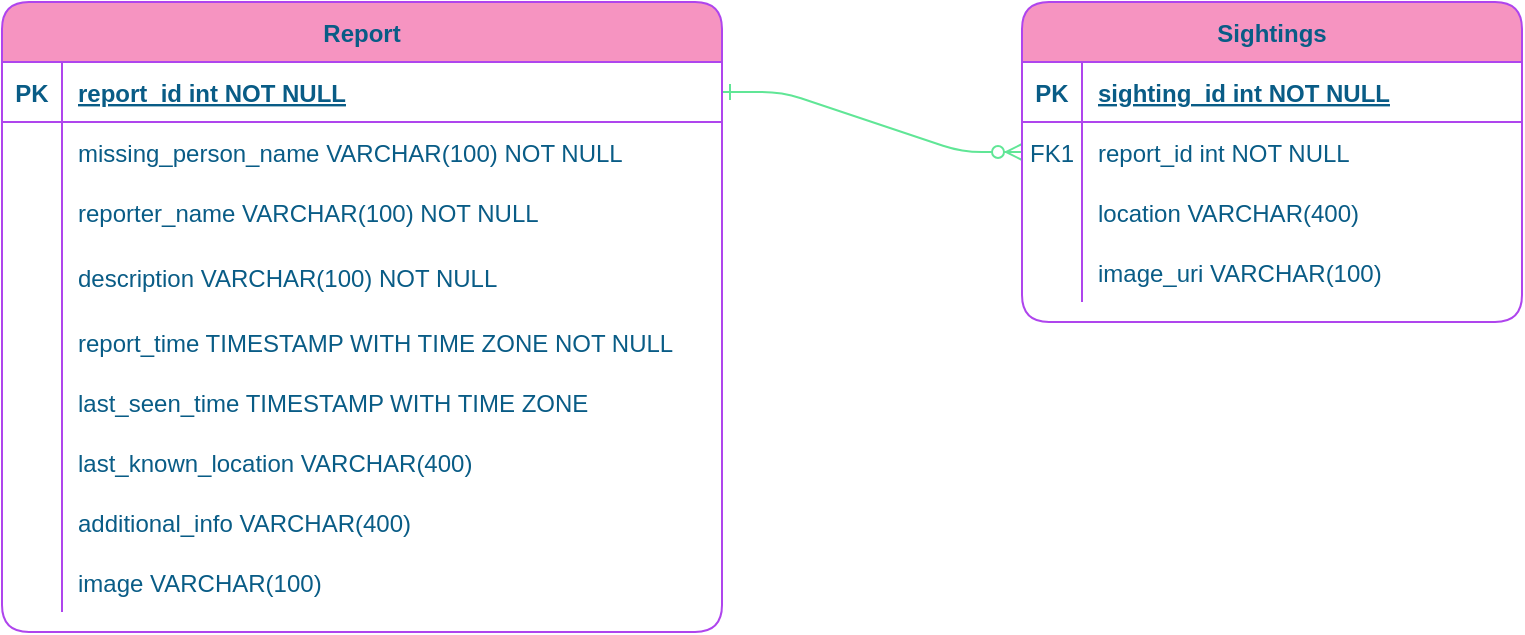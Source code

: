 <mxfile version="14.9.4" type="device"><diagram id="R2lEEEUBdFMjLlhIrx00" name="Page-1"><mxGraphModel dx="1422" dy="794" grid="1" gridSize="10" guides="1" tooltips="1" connect="1" arrows="1" fold="1" page="1" pageScale="1" pageWidth="850" pageHeight="1100" background="none" math="0" shadow="0" extFonts="Permanent Marker^https://fonts.googleapis.com/css?family=Permanent+Marker"><root><mxCell id="0"/><mxCell id="1" parent="0"/><mxCell id="C-vyLk0tnHw3VtMMgP7b-1" value="" style="edgeStyle=entityRelationEdgeStyle;endArrow=ERzeroToMany;startArrow=ERone;endFill=1;startFill=0;strokeColor=#60E696;fontColor=#095C86;" parent="1" source="C-vyLk0tnHw3VtMMgP7b-24" target="C-vyLk0tnHw3VtMMgP7b-6" edge="1"><mxGeometry width="100" height="100" relative="1" as="geometry"><mxPoint x="300" y="720" as="sourcePoint"/><mxPoint x="400" y="620" as="targetPoint"/></mxGeometry></mxCell><mxCell id="C-vyLk0tnHw3VtMMgP7b-2" value="Sightings" style="shape=table;startSize=30;container=1;collapsible=1;childLayout=tableLayout;fixedRows=1;rowLines=0;fontStyle=1;align=center;resizeLast=1;rounded=1;fillColor=#F694C1;strokeColor=#AF45ED;fontColor=#095C86;" parent="1" vertex="1"><mxGeometry x="550" y="40" width="250" height="160" as="geometry"/></mxCell><mxCell id="C-vyLk0tnHw3VtMMgP7b-3" value="" style="shape=partialRectangle;collapsible=0;dropTarget=0;pointerEvents=0;fillColor=none;points=[[0,0.5],[1,0.5]];portConstraint=eastwest;top=0;left=0;right=0;bottom=1;rounded=1;strokeColor=#AF45ED;fontColor=#095C86;" parent="C-vyLk0tnHw3VtMMgP7b-2" vertex="1"><mxGeometry y="30" width="250" height="30" as="geometry"/></mxCell><mxCell id="C-vyLk0tnHw3VtMMgP7b-4" value="PK" style="shape=partialRectangle;overflow=hidden;connectable=0;fillColor=none;top=0;left=0;bottom=0;right=0;fontStyle=1;rounded=1;strokeColor=#AF45ED;fontColor=#095C86;" parent="C-vyLk0tnHw3VtMMgP7b-3" vertex="1"><mxGeometry width="30" height="30" as="geometry"/></mxCell><mxCell id="C-vyLk0tnHw3VtMMgP7b-5" value="sighting_id int NOT NULL " style="shape=partialRectangle;overflow=hidden;connectable=0;fillColor=none;top=0;left=0;bottom=0;right=0;align=left;spacingLeft=6;fontStyle=5;rounded=1;strokeColor=#AF45ED;fontColor=#095C86;" parent="C-vyLk0tnHw3VtMMgP7b-3" vertex="1"><mxGeometry x="30" width="220" height="30" as="geometry"/></mxCell><mxCell id="C-vyLk0tnHw3VtMMgP7b-6" value="" style="shape=partialRectangle;collapsible=0;dropTarget=0;pointerEvents=0;fillColor=none;points=[[0,0.5],[1,0.5]];portConstraint=eastwest;top=0;left=0;right=0;bottom=0;rounded=1;strokeColor=#AF45ED;fontColor=#095C86;" parent="C-vyLk0tnHw3VtMMgP7b-2" vertex="1"><mxGeometry y="60" width="250" height="30" as="geometry"/></mxCell><mxCell id="C-vyLk0tnHw3VtMMgP7b-7" value="FK1" style="shape=partialRectangle;overflow=hidden;connectable=0;fillColor=none;top=0;left=0;bottom=0;right=0;rounded=1;strokeColor=#AF45ED;fontColor=#095C86;" parent="C-vyLk0tnHw3VtMMgP7b-6" vertex="1"><mxGeometry width="30" height="30" as="geometry"/></mxCell><mxCell id="C-vyLk0tnHw3VtMMgP7b-8" value="report_id int NOT NULL" style="shape=partialRectangle;overflow=hidden;connectable=0;fillColor=none;top=0;left=0;bottom=0;right=0;align=left;spacingLeft=6;rounded=1;strokeColor=#AF45ED;fontColor=#095C86;" parent="C-vyLk0tnHw3VtMMgP7b-6" vertex="1"><mxGeometry x="30" width="220" height="30" as="geometry"/></mxCell><mxCell id="G1tDuoTpZMEKDBW2u4KV-44" value="" style="shape=partialRectangle;collapsible=0;dropTarget=0;pointerEvents=0;fillColor=none;top=0;left=0;bottom=0;right=0;points=[[0,0.5],[1,0.5]];portConstraint=eastwest;rounded=1;strokeColor=#AF45ED;fontColor=#095C86;" vertex="1" parent="C-vyLk0tnHw3VtMMgP7b-2"><mxGeometry y="90" width="250" height="30" as="geometry"/></mxCell><mxCell id="G1tDuoTpZMEKDBW2u4KV-45" value="" style="shape=partialRectangle;connectable=0;fillColor=none;top=0;left=0;bottom=0;right=0;fontStyle=0;overflow=hidden;rounded=1;strokeColor=#AF45ED;fontColor=#095C86;" vertex="1" parent="G1tDuoTpZMEKDBW2u4KV-44"><mxGeometry width="30" height="30" as="geometry"/></mxCell><mxCell id="G1tDuoTpZMEKDBW2u4KV-46" value="location VARCHAR(400)" style="shape=partialRectangle;connectable=0;fillColor=none;top=0;left=0;bottom=0;right=0;align=left;spacingLeft=6;fontStyle=0;overflow=hidden;rounded=1;strokeColor=#AF45ED;fontColor=#095C86;" vertex="1" parent="G1tDuoTpZMEKDBW2u4KV-44"><mxGeometry x="30" width="220" height="30" as="geometry"/></mxCell><mxCell id="C-vyLk0tnHw3VtMMgP7b-9" value="" style="shape=partialRectangle;collapsible=0;dropTarget=0;pointerEvents=0;fillColor=none;points=[[0,0.5],[1,0.5]];portConstraint=eastwest;top=0;left=0;right=0;bottom=0;rounded=1;strokeColor=#AF45ED;fontColor=#095C86;" parent="C-vyLk0tnHw3VtMMgP7b-2" vertex="1"><mxGeometry y="120" width="250" height="30" as="geometry"/></mxCell><mxCell id="C-vyLk0tnHw3VtMMgP7b-10" value="" style="shape=partialRectangle;overflow=hidden;connectable=0;fillColor=none;top=0;left=0;bottom=0;right=0;rounded=1;strokeColor=#AF45ED;fontColor=#095C86;" parent="C-vyLk0tnHw3VtMMgP7b-9" vertex="1"><mxGeometry width="30" height="30" as="geometry"/></mxCell><mxCell id="C-vyLk0tnHw3VtMMgP7b-11" value="image_uri VARCHAR(100)" style="shape=partialRectangle;overflow=hidden;connectable=0;fillColor=none;top=0;left=0;bottom=0;right=0;align=left;spacingLeft=6;rounded=1;strokeColor=#AF45ED;fontColor=#095C86;" parent="C-vyLk0tnHw3VtMMgP7b-9" vertex="1"><mxGeometry x="30" width="220" height="30" as="geometry"/></mxCell><mxCell id="C-vyLk0tnHw3VtMMgP7b-23" value="Report" style="shape=table;startSize=30;container=1;collapsible=1;childLayout=tableLayout;fixedRows=1;rowLines=0;fontStyle=1;align=center;resizeLast=1;rounded=1;fillColor=#F694C1;strokeColor=#AF45ED;fontColor=#095C86;" parent="1" vertex="1"><mxGeometry x="40" y="40" width="360" height="315" as="geometry"><mxRectangle x="80" y="135" width="70" height="30" as="alternateBounds"/></mxGeometry></mxCell><mxCell id="C-vyLk0tnHw3VtMMgP7b-24" value="" style="shape=partialRectangle;collapsible=0;dropTarget=0;pointerEvents=0;fillColor=none;points=[[0,0.5],[1,0.5]];portConstraint=eastwest;top=0;left=0;right=0;bottom=1;rounded=1;strokeColor=#AF45ED;fontColor=#095C86;" parent="C-vyLk0tnHw3VtMMgP7b-23" vertex="1"><mxGeometry y="30" width="360" height="30" as="geometry"/></mxCell><mxCell id="C-vyLk0tnHw3VtMMgP7b-25" value="PK" style="shape=partialRectangle;overflow=hidden;connectable=0;fillColor=none;top=0;left=0;bottom=0;right=0;fontStyle=1;rounded=1;strokeColor=#AF45ED;fontColor=#095C86;" parent="C-vyLk0tnHw3VtMMgP7b-24" vertex="1"><mxGeometry width="30" height="30" as="geometry"/></mxCell><mxCell id="C-vyLk0tnHw3VtMMgP7b-26" value="report_id int NOT NULL " style="shape=partialRectangle;overflow=hidden;connectable=0;fillColor=none;top=0;left=0;bottom=0;right=0;align=left;spacingLeft=6;fontStyle=5;rounded=1;strokeColor=#AF45ED;fontColor=#095C86;" parent="C-vyLk0tnHw3VtMMgP7b-24" vertex="1"><mxGeometry x="30" width="330" height="30" as="geometry"/></mxCell><mxCell id="C-vyLk0tnHw3VtMMgP7b-27" value="" style="shape=partialRectangle;collapsible=0;dropTarget=0;pointerEvents=0;fillColor=none;points=[[0,0.5],[1,0.5]];portConstraint=eastwest;top=0;left=0;right=0;bottom=0;rounded=1;strokeColor=#AF45ED;fontColor=#095C86;" parent="C-vyLk0tnHw3VtMMgP7b-23" vertex="1"><mxGeometry y="60" width="360" height="30" as="geometry"/></mxCell><mxCell id="C-vyLk0tnHw3VtMMgP7b-28" value="" style="shape=partialRectangle;overflow=hidden;connectable=0;fillColor=none;top=0;left=0;bottom=0;right=0;rounded=1;strokeColor=#AF45ED;fontColor=#095C86;" parent="C-vyLk0tnHw3VtMMgP7b-27" vertex="1"><mxGeometry width="30" height="30" as="geometry"/></mxCell><mxCell id="C-vyLk0tnHw3VtMMgP7b-29" value="missing_person_name VARCHAR(100) NOT NULL" style="shape=partialRectangle;overflow=hidden;connectable=0;fillColor=none;top=0;left=0;bottom=0;right=0;align=left;spacingLeft=6;rounded=1;strokeColor=#AF45ED;fontColor=#095C86;" parent="C-vyLk0tnHw3VtMMgP7b-27" vertex="1"><mxGeometry x="30" width="330" height="30" as="geometry"/></mxCell><mxCell id="G1tDuoTpZMEKDBW2u4KV-16" value="" style="shape=partialRectangle;collapsible=0;dropTarget=0;pointerEvents=0;fillColor=none;top=0;left=0;bottom=0;right=0;points=[[0,0.5],[1,0.5]];portConstraint=eastwest;fontFamily=Verdana;rounded=1;strokeColor=#AF45ED;fontColor=#095C86;" vertex="1" parent="C-vyLk0tnHw3VtMMgP7b-23"><mxGeometry y="90" width="360" height="30" as="geometry"/></mxCell><mxCell id="G1tDuoTpZMEKDBW2u4KV-17" value="" style="shape=partialRectangle;connectable=0;fillColor=none;top=0;left=0;bottom=0;right=0;fontStyle=0;overflow=hidden;rounded=1;strokeColor=#AF45ED;fontColor=#095C86;" vertex="1" parent="G1tDuoTpZMEKDBW2u4KV-16"><mxGeometry width="30" height="30" as="geometry"/></mxCell><mxCell id="G1tDuoTpZMEKDBW2u4KV-18" value="reporter_name VARCHAR(100) NOT NULL" style="shape=partialRectangle;connectable=0;fillColor=none;top=0;left=0;bottom=0;right=0;align=left;spacingLeft=6;fontStyle=0;overflow=hidden;rounded=1;strokeColor=#AF45ED;fontColor=#095C86;" vertex="1" parent="G1tDuoTpZMEKDBW2u4KV-16"><mxGeometry x="30" width="330" height="30" as="geometry"/></mxCell><mxCell id="G1tDuoTpZMEKDBW2u4KV-20" value="" style="shape=partialRectangle;collapsible=0;dropTarget=0;pointerEvents=0;fillColor=none;top=0;left=0;bottom=0;right=0;points=[[0,0.5],[1,0.5]];portConstraint=eastwest;rounded=1;strokeColor=#AF45ED;fontColor=#095C86;" vertex="1" parent="C-vyLk0tnHw3VtMMgP7b-23"><mxGeometry y="120" width="360" height="35" as="geometry"/></mxCell><mxCell id="G1tDuoTpZMEKDBW2u4KV-21" value="" style="shape=partialRectangle;connectable=0;fillColor=none;top=0;left=0;bottom=0;right=0;fontStyle=0;overflow=hidden;rounded=1;strokeColor=#AF45ED;fontColor=#095C86;" vertex="1" parent="G1tDuoTpZMEKDBW2u4KV-20"><mxGeometry width="30" height="35" as="geometry"/></mxCell><mxCell id="G1tDuoTpZMEKDBW2u4KV-22" value="description VARCHAR(100) NOT NULL" style="shape=partialRectangle;connectable=0;fillColor=none;top=0;left=0;bottom=0;right=0;align=left;spacingLeft=6;fontStyle=0;overflow=hidden;rounded=1;strokeColor=#AF45ED;fontColor=#095C86;" vertex="1" parent="G1tDuoTpZMEKDBW2u4KV-20"><mxGeometry x="30" width="330" height="35" as="geometry"/></mxCell><mxCell id="G1tDuoTpZMEKDBW2u4KV-24" value="" style="shape=partialRectangle;collapsible=0;dropTarget=0;pointerEvents=0;fillColor=none;top=0;left=0;bottom=0;right=0;points=[[0,0.5],[1,0.5]];portConstraint=eastwest;rounded=1;strokeColor=#AF45ED;fontColor=#095C86;" vertex="1" parent="C-vyLk0tnHw3VtMMgP7b-23"><mxGeometry y="155" width="360" height="30" as="geometry"/></mxCell><mxCell id="G1tDuoTpZMEKDBW2u4KV-25" value="" style="shape=partialRectangle;connectable=0;fillColor=none;top=0;left=0;bottom=0;right=0;fontStyle=0;overflow=hidden;rounded=1;strokeColor=#AF45ED;fontColor=#095C86;" vertex="1" parent="G1tDuoTpZMEKDBW2u4KV-24"><mxGeometry width="30" height="30" as="geometry"/></mxCell><mxCell id="G1tDuoTpZMEKDBW2u4KV-26" value="report_time TIMESTAMP WITH TIME ZONE NOT NULL" style="shape=partialRectangle;connectable=0;fillColor=none;top=0;left=0;bottom=0;right=0;align=left;spacingLeft=6;fontStyle=0;overflow=hidden;rounded=1;strokeColor=#AF45ED;fontColor=#095C86;" vertex="1" parent="G1tDuoTpZMEKDBW2u4KV-24"><mxGeometry x="30" width="330" height="30" as="geometry"/></mxCell><mxCell id="G1tDuoTpZMEKDBW2u4KV-28" value="" style="shape=partialRectangle;collapsible=0;dropTarget=0;pointerEvents=0;fillColor=none;top=0;left=0;bottom=0;right=0;points=[[0,0.5],[1,0.5]];portConstraint=eastwest;rounded=1;strokeColor=#AF45ED;fontColor=#095C86;" vertex="1" parent="C-vyLk0tnHw3VtMMgP7b-23"><mxGeometry y="185" width="360" height="30" as="geometry"/></mxCell><mxCell id="G1tDuoTpZMEKDBW2u4KV-29" value="" style="shape=partialRectangle;connectable=0;fillColor=none;top=0;left=0;bottom=0;right=0;fontStyle=0;overflow=hidden;rounded=1;strokeColor=#AF45ED;fontColor=#095C86;" vertex="1" parent="G1tDuoTpZMEKDBW2u4KV-28"><mxGeometry width="30" height="30" as="geometry"/></mxCell><mxCell id="G1tDuoTpZMEKDBW2u4KV-30" value="last_seen_time TIMESTAMP WITH TIME ZONE" style="shape=partialRectangle;connectable=0;fillColor=none;top=0;left=0;bottom=0;right=0;align=left;spacingLeft=6;fontStyle=0;overflow=hidden;rounded=1;strokeColor=#AF45ED;fontColor=#095C86;" vertex="1" parent="G1tDuoTpZMEKDBW2u4KV-28"><mxGeometry x="30" width="330" height="30" as="geometry"/></mxCell><mxCell id="G1tDuoTpZMEKDBW2u4KV-32" value="" style="shape=partialRectangle;collapsible=0;dropTarget=0;pointerEvents=0;fillColor=none;top=0;left=0;bottom=0;right=0;points=[[0,0.5],[1,0.5]];portConstraint=eastwest;rounded=1;strokeColor=#AF45ED;fontColor=#095C86;" vertex="1" parent="C-vyLk0tnHw3VtMMgP7b-23"><mxGeometry y="215" width="360" height="30" as="geometry"/></mxCell><mxCell id="G1tDuoTpZMEKDBW2u4KV-33" value="" style="shape=partialRectangle;connectable=0;fillColor=none;top=0;left=0;bottom=0;right=0;fontStyle=0;overflow=hidden;rounded=1;strokeColor=#AF45ED;fontColor=#095C86;" vertex="1" parent="G1tDuoTpZMEKDBW2u4KV-32"><mxGeometry width="30" height="30" as="geometry"/></mxCell><mxCell id="G1tDuoTpZMEKDBW2u4KV-34" value="last_known_location VARCHAR(400)" style="shape=partialRectangle;connectable=0;fillColor=none;top=0;left=0;bottom=0;right=0;align=left;spacingLeft=6;fontStyle=0;overflow=hidden;rounded=1;strokeColor=#AF45ED;fontColor=#095C86;" vertex="1" parent="G1tDuoTpZMEKDBW2u4KV-32"><mxGeometry x="30" width="330" height="30" as="geometry"/></mxCell><mxCell id="G1tDuoTpZMEKDBW2u4KV-36" value="" style="shape=partialRectangle;collapsible=0;dropTarget=0;pointerEvents=0;fillColor=none;top=0;left=0;bottom=0;right=0;points=[[0,0.5],[1,0.5]];portConstraint=eastwest;rounded=1;strokeColor=#AF45ED;fontColor=#095C86;" vertex="1" parent="C-vyLk0tnHw3VtMMgP7b-23"><mxGeometry y="245" width="360" height="30" as="geometry"/></mxCell><mxCell id="G1tDuoTpZMEKDBW2u4KV-37" value="" style="shape=partialRectangle;connectable=0;fillColor=none;top=0;left=0;bottom=0;right=0;fontStyle=0;overflow=hidden;rounded=1;strokeColor=#AF45ED;fontColor=#095C86;" vertex="1" parent="G1tDuoTpZMEKDBW2u4KV-36"><mxGeometry width="30" height="30" as="geometry"/></mxCell><mxCell id="G1tDuoTpZMEKDBW2u4KV-38" value="additional_info VARCHAR(400)" style="shape=partialRectangle;connectable=0;fillColor=none;top=0;left=0;bottom=0;right=0;align=left;spacingLeft=6;fontStyle=0;overflow=hidden;rounded=1;strokeColor=#AF45ED;fontColor=#095C86;" vertex="1" parent="G1tDuoTpZMEKDBW2u4KV-36"><mxGeometry x="30" width="330" height="30" as="geometry"/></mxCell><mxCell id="G1tDuoTpZMEKDBW2u4KV-40" value="" style="shape=partialRectangle;collapsible=0;dropTarget=0;pointerEvents=0;fillColor=none;top=0;left=0;bottom=0;right=0;points=[[0,0.5],[1,0.5]];portConstraint=eastwest;rounded=1;strokeColor=#AF45ED;fontColor=#095C86;" vertex="1" parent="C-vyLk0tnHw3VtMMgP7b-23"><mxGeometry y="275" width="360" height="30" as="geometry"/></mxCell><mxCell id="G1tDuoTpZMEKDBW2u4KV-41" value="" style="shape=partialRectangle;connectable=0;fillColor=none;top=0;left=0;bottom=0;right=0;fontStyle=0;overflow=hidden;rounded=1;strokeColor=#AF45ED;fontColor=#095C86;" vertex="1" parent="G1tDuoTpZMEKDBW2u4KV-40"><mxGeometry width="30" height="30" as="geometry"/></mxCell><mxCell id="G1tDuoTpZMEKDBW2u4KV-42" value="image VARCHAR(100)" style="shape=partialRectangle;connectable=0;fillColor=none;top=0;left=0;bottom=0;right=0;align=left;spacingLeft=6;fontStyle=0;overflow=hidden;rounded=1;strokeColor=#AF45ED;fontColor=#095C86;" vertex="1" parent="G1tDuoTpZMEKDBW2u4KV-40"><mxGeometry x="30" width="330" height="30" as="geometry"/></mxCell></root></mxGraphModel></diagram></mxfile>